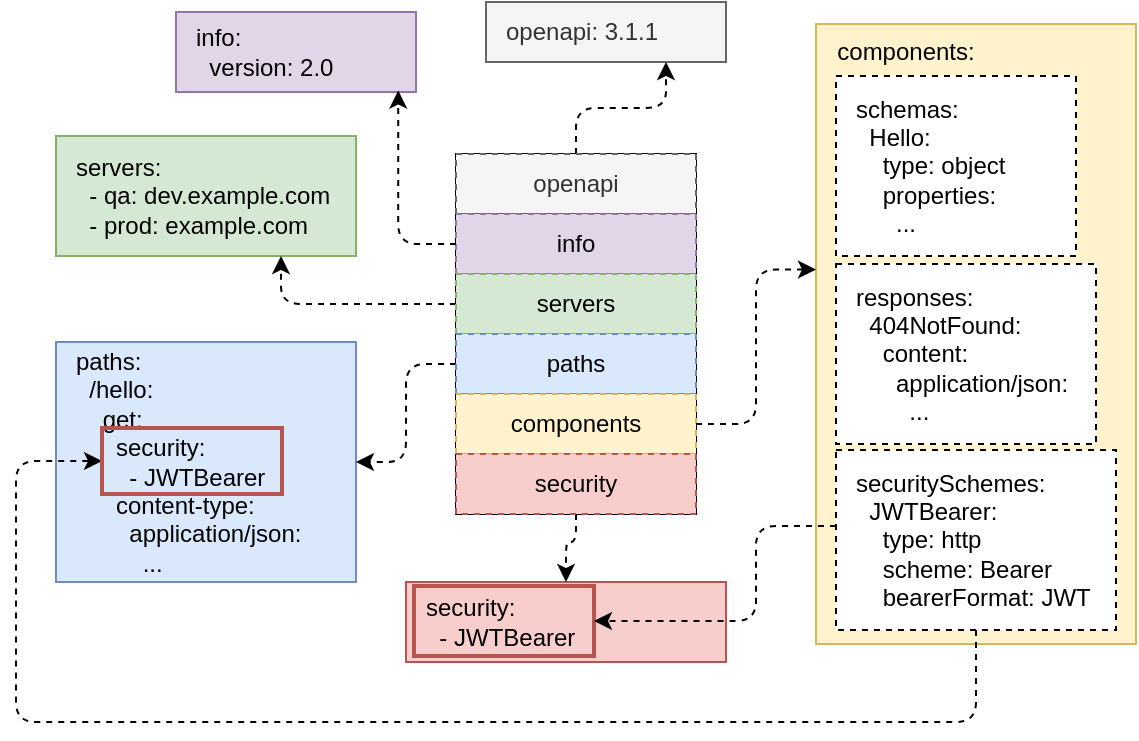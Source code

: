 <mxfile version="24.9.0">
  <diagram name="8.1" id="ffCHaswGIi7hMNkYAQfV">
    <mxGraphModel dx="840" dy="497" grid="1" gridSize="10" guides="1" tooltips="1" connect="1" arrows="1" fold="1" page="1" pageScale="1" pageWidth="850" pageHeight="1100" math="0" shadow="0">
      <root>
        <mxCell id="0" />
        <mxCell id="1" parent="0" />
        <mxCell id="LZzv59fOSkoasHGqFkXJ-1" value="openapi: 3.1.1" style="rounded=0;whiteSpace=wrap;html=1;align=left;spacing=10;fillColor=#f5f5f5;fontColor=#333333;strokeColor=#666666;" vertex="1" parent="1">
          <mxGeometry x="365" y="120" width="120" height="30" as="geometry" />
        </mxCell>
        <mxCell id="LZzv59fOSkoasHGqFkXJ-2" value="info:&lt;div&gt;&amp;nbsp; version: 2.0&lt;/div&gt;" style="rounded=0;whiteSpace=wrap;html=1;align=left;spacing=10;fillColor=#e1d5e7;strokeColor=#9673a6;" vertex="1" parent="1">
          <mxGeometry x="210" y="125" width="120" height="40" as="geometry" />
        </mxCell>
        <mxCell id="LZzv59fOSkoasHGqFkXJ-3" value="servers:&lt;div&gt;&amp;nbsp; - qa: dev.example.com&lt;/div&gt;&lt;div&gt;&amp;nbsp; - prod: example.com&lt;/div&gt;" style="rounded=0;whiteSpace=wrap;html=1;align=left;spacing=10;fillColor=#d5e8d4;strokeColor=#82b366;" vertex="1" parent="1">
          <mxGeometry x="150" y="187" width="150" height="60" as="geometry" />
        </mxCell>
        <mxCell id="LZzv59fOSkoasHGqFkXJ-4" value="paths:&lt;div&gt;&amp;nbsp; /hello:&lt;/div&gt;&lt;div&gt;&amp;nbsp; &amp;nbsp; get:&lt;/div&gt;&lt;div&gt;&amp;nbsp; &amp;nbsp; &amp;nbsp; security:&lt;/div&gt;&lt;div&gt;&amp;nbsp; &amp;nbsp; &amp;nbsp; &amp;nbsp; - JWTBearer&lt;/div&gt;&lt;div&gt;&amp;nbsp; &amp;nbsp; &amp;nbsp; content-type:&lt;/div&gt;&lt;div&gt;&amp;nbsp; &amp;nbsp; &amp;nbsp; &amp;nbsp; application/json:&lt;/div&gt;&lt;div&gt;&amp;nbsp; &amp;nbsp; &amp;nbsp; &amp;nbsp; &amp;nbsp; ...&lt;/div&gt;" style="rounded=0;whiteSpace=wrap;html=1;align=left;spacing=10;fillColor=#dae8fc;strokeColor=#6c8ebf;" vertex="1" parent="1">
          <mxGeometry x="150" y="290" width="150" height="120" as="geometry" />
        </mxCell>
        <mxCell id="LZzv59fOSkoasHGqFkXJ-6" value="&lt;div&gt;&lt;br&gt;&lt;/div&gt;" style="rounded=0;whiteSpace=wrap;html=1;align=left;spacing=10;fillColor=#fff2cc;strokeColor=#d6b656;" vertex="1" parent="1">
          <mxGeometry x="530" y="131" width="160" height="310" as="geometry" />
        </mxCell>
        <mxCell id="LZzv59fOSkoasHGqFkXJ-8" value="&lt;div style=&quot;forced-color-adjust: none;&quot;&gt;schemas:&lt;/div&gt;&lt;div style=&quot;forced-color-adjust: none;&quot;&gt;&amp;nbsp; Hello:&lt;/div&gt;&lt;div style=&quot;forced-color-adjust: none;&quot;&gt;&amp;nbsp; &amp;nbsp; type: object&lt;/div&gt;&lt;div style=&quot;forced-color-adjust: none;&quot;&gt;&amp;nbsp; &amp;nbsp; properties:&lt;/div&gt;&lt;div style=&quot;forced-color-adjust: none;&quot;&gt;&amp;nbsp; &amp;nbsp; &amp;nbsp; ...&lt;/div&gt;" style="rounded=0;whiteSpace=wrap;html=1;spacing=10;align=left;dashed=1;" vertex="1" parent="1">
          <mxGeometry x="540" y="157" width="120" height="90" as="geometry" />
        </mxCell>
        <mxCell id="LZzv59fOSkoasHGqFkXJ-10" value="&lt;div style=&quot;forced-color-adjust: none;&quot;&gt;responses:&lt;/div&gt;&lt;div style=&quot;forced-color-adjust: none;&quot;&gt;&amp;nbsp; 404NotFound:&lt;/div&gt;&lt;div style=&quot;forced-color-adjust: none;&quot;&gt;&amp;nbsp; &amp;nbsp; content:&lt;/div&gt;&lt;div style=&quot;forced-color-adjust: none;&quot;&gt;&amp;nbsp; &amp;nbsp; &amp;nbsp; application/json:&lt;/div&gt;&lt;div style=&quot;forced-color-adjust: none;&quot;&gt;&amp;nbsp; &amp;nbsp; &amp;nbsp; &amp;nbsp; ...&lt;/div&gt;" style="rounded=0;whiteSpace=wrap;html=1;spacing=10;align=left;dashed=1;" vertex="1" parent="1">
          <mxGeometry x="540" y="251" width="130" height="90" as="geometry" />
        </mxCell>
        <mxCell id="LZzv59fOSkoasHGqFkXJ-34" style="edgeStyle=orthogonalEdgeStyle;rounded=1;orthogonalLoop=1;jettySize=auto;html=1;entryX=0;entryY=0.5;entryDx=0;entryDy=0;curved=0;dashed=1;" edge="1" parent="1" source="LZzv59fOSkoasHGqFkXJ-11" target="LZzv59fOSkoasHGqFkXJ-31">
          <mxGeometry relative="1" as="geometry">
            <Array as="points">
              <mxPoint x="610" y="480" />
              <mxPoint x="130" y="480" />
              <mxPoint x="130" y="349" />
            </Array>
          </mxGeometry>
        </mxCell>
        <mxCell id="LZzv59fOSkoasHGqFkXJ-11" value="&lt;div style=&quot;forced-color-adjust: none;&quot;&gt;securitySchemes:&lt;/div&gt;&lt;div style=&quot;forced-color-adjust: none;&quot;&gt;&amp;nbsp; JWTBearer:&lt;/div&gt;&lt;div style=&quot;forced-color-adjust: none;&quot;&gt;&amp;nbsp; &amp;nbsp; type: http&lt;/div&gt;&lt;div style=&quot;forced-color-adjust: none;&quot;&gt;&amp;nbsp; &amp;nbsp; scheme: Bearer&lt;/div&gt;&lt;div style=&quot;forced-color-adjust: none;&quot;&gt;&amp;nbsp; &amp;nbsp; bearerFormat: JWT&lt;/div&gt;" style="rounded=0;whiteSpace=wrap;html=1;spacing=10;align=left;dashed=1;" vertex="1" parent="1">
          <mxGeometry x="540" y="344" width="140" height="90" as="geometry" />
        </mxCell>
        <mxCell id="LZzv59fOSkoasHGqFkXJ-12" value="components:" style="text;html=1;align=center;verticalAlign=middle;whiteSpace=wrap;rounded=0;" vertex="1" parent="1">
          <mxGeometry x="530" y="130" width="90" height="30" as="geometry" />
        </mxCell>
        <mxCell id="LZzv59fOSkoasHGqFkXJ-13" value="security:&lt;div&gt;&amp;nbsp; - JWTBearer&lt;/div&gt;" style="rounded=0;whiteSpace=wrap;html=1;align=left;spacing=10;fillColor=#f8cecc;strokeColor=#b85450;" vertex="1" parent="1">
          <mxGeometry x="325" y="410" width="160" height="40" as="geometry" />
        </mxCell>
        <mxCell id="LZzv59fOSkoasHGqFkXJ-14" value="" style="rounded=0;whiteSpace=wrap;html=1;" vertex="1" parent="1">
          <mxGeometry x="350" y="196" width="120" height="180" as="geometry" />
        </mxCell>
        <mxCell id="LZzv59fOSkoasHGqFkXJ-23" style="edgeStyle=orthogonalEdgeStyle;rounded=1;orthogonalLoop=1;jettySize=auto;html=1;entryX=0.75;entryY=1;entryDx=0;entryDy=0;curved=0;dashed=1;" edge="1" parent="1" source="LZzv59fOSkoasHGqFkXJ-15" target="LZzv59fOSkoasHGqFkXJ-1">
          <mxGeometry relative="1" as="geometry" />
        </mxCell>
        <mxCell id="LZzv59fOSkoasHGqFkXJ-15" value="openapi" style="text;html=1;align=center;verticalAlign=middle;whiteSpace=wrap;rounded=0;strokeColor=#666666;dashed=1;fillColor=#f5f5f5;fontColor=#333333;" vertex="1" parent="1">
          <mxGeometry x="350" y="196" width="120" height="30" as="geometry" />
        </mxCell>
        <mxCell id="LZzv59fOSkoasHGqFkXJ-16" value="info" style="text;html=1;align=center;verticalAlign=middle;whiteSpace=wrap;rounded=0;strokeColor=#9673a6;dashed=1;fillColor=#e1d5e7;" vertex="1" parent="1">
          <mxGeometry x="350" y="226" width="120" height="30" as="geometry" />
        </mxCell>
        <mxCell id="LZzv59fOSkoasHGqFkXJ-25" style="edgeStyle=orthogonalEdgeStyle;rounded=1;orthogonalLoop=1;jettySize=auto;html=1;entryX=0.75;entryY=1;entryDx=0;entryDy=0;curved=0;dashed=1;" edge="1" parent="1" source="LZzv59fOSkoasHGqFkXJ-17" target="LZzv59fOSkoasHGqFkXJ-3">
          <mxGeometry relative="1" as="geometry" />
        </mxCell>
        <mxCell id="LZzv59fOSkoasHGqFkXJ-17" value="servers" style="text;html=1;align=center;verticalAlign=middle;whiteSpace=wrap;rounded=0;strokeColor=#82b366;dashed=1;fillColor=#d5e8d4;" vertex="1" parent="1">
          <mxGeometry x="350" y="256" width="120" height="30" as="geometry" />
        </mxCell>
        <mxCell id="LZzv59fOSkoasHGqFkXJ-26" style="edgeStyle=orthogonalEdgeStyle;rounded=1;orthogonalLoop=1;jettySize=auto;html=1;entryX=1;entryY=0.5;entryDx=0;entryDy=0;curved=0;dashed=1;" edge="1" parent="1" source="LZzv59fOSkoasHGqFkXJ-18" target="LZzv59fOSkoasHGqFkXJ-4">
          <mxGeometry relative="1" as="geometry" />
        </mxCell>
        <mxCell id="LZzv59fOSkoasHGqFkXJ-18" value="paths" style="text;html=1;align=center;verticalAlign=middle;whiteSpace=wrap;rounded=0;strokeColor=#6c8ebf;dashed=1;fillColor=#dae8fc;" vertex="1" parent="1">
          <mxGeometry x="350" y="286" width="120" height="30" as="geometry" />
        </mxCell>
        <mxCell id="LZzv59fOSkoasHGqFkXJ-19" value="components" style="text;html=1;align=center;verticalAlign=middle;whiteSpace=wrap;rounded=0;strokeColor=#d6b656;dashed=1;fillColor=#fff2cc;" vertex="1" parent="1">
          <mxGeometry x="350" y="316" width="120" height="30" as="geometry" />
        </mxCell>
        <mxCell id="LZzv59fOSkoasHGqFkXJ-27" style="edgeStyle=orthogonalEdgeStyle;rounded=1;orthogonalLoop=1;jettySize=auto;html=1;curved=0;dashed=1;" edge="1" parent="1" source="LZzv59fOSkoasHGqFkXJ-20" target="LZzv59fOSkoasHGqFkXJ-13">
          <mxGeometry relative="1" as="geometry">
            <Array as="points">
              <mxPoint x="410" y="390" />
              <mxPoint x="405" y="390" />
            </Array>
          </mxGeometry>
        </mxCell>
        <mxCell id="LZzv59fOSkoasHGqFkXJ-20" value="security" style="text;html=1;align=center;verticalAlign=middle;whiteSpace=wrap;rounded=0;strokeColor=#b85450;dashed=1;fillColor=#f8cecc;" vertex="1" parent="1">
          <mxGeometry x="350" y="346" width="120" height="30" as="geometry" />
        </mxCell>
        <mxCell id="LZzv59fOSkoasHGqFkXJ-24" style="edgeStyle=orthogonalEdgeStyle;rounded=1;orthogonalLoop=1;jettySize=auto;html=1;entryX=0.926;entryY=0.982;entryDx=0;entryDy=0;entryPerimeter=0;curved=0;dashed=1;" edge="1" parent="1" source="LZzv59fOSkoasHGqFkXJ-16" target="LZzv59fOSkoasHGqFkXJ-2">
          <mxGeometry relative="1" as="geometry" />
        </mxCell>
        <mxCell id="LZzv59fOSkoasHGqFkXJ-28" style="edgeStyle=orthogonalEdgeStyle;rounded=1;orthogonalLoop=1;jettySize=auto;html=1;entryX=0;entryY=0.396;entryDx=0;entryDy=0;entryPerimeter=0;curved=0;dashed=1;" edge="1" parent="1" source="LZzv59fOSkoasHGqFkXJ-19" target="LZzv59fOSkoasHGqFkXJ-6">
          <mxGeometry relative="1" as="geometry" />
        </mxCell>
        <mxCell id="LZzv59fOSkoasHGqFkXJ-29" value="" style="text;html=1;align=center;verticalAlign=middle;whiteSpace=wrap;rounded=0;strokeColor=#b85450;fillColor=none;strokeWidth=2;" vertex="1" parent="1">
          <mxGeometry x="329" y="412" width="90" height="35" as="geometry" />
        </mxCell>
        <mxCell id="LZzv59fOSkoasHGqFkXJ-31" value="" style="text;html=1;align=center;verticalAlign=middle;whiteSpace=wrap;rounded=0;strokeColor=#b85450;fillColor=none;strokeWidth=2;" vertex="1" parent="1">
          <mxGeometry x="173" y="333" width="90" height="33" as="geometry" />
        </mxCell>
        <mxCell id="LZzv59fOSkoasHGqFkXJ-33" style="edgeStyle=orthogonalEdgeStyle;rounded=1;orthogonalLoop=1;jettySize=auto;html=1;entryX=1;entryY=0.5;entryDx=0;entryDy=0;curved=0;dashed=1;" edge="1" parent="1" source="LZzv59fOSkoasHGqFkXJ-11" target="LZzv59fOSkoasHGqFkXJ-29">
          <mxGeometry relative="1" as="geometry">
            <Array as="points">
              <mxPoint x="500" y="382" />
              <mxPoint x="500" y="429" />
            </Array>
          </mxGeometry>
        </mxCell>
      </root>
    </mxGraphModel>
  </diagram>
</mxfile>
